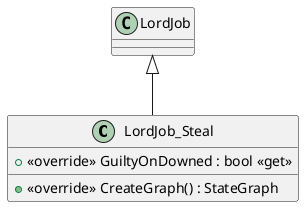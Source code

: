 @startuml
class LordJob_Steal {
    + <<override>> GuiltyOnDowned : bool <<get>>
    + <<override>> CreateGraph() : StateGraph
}
LordJob <|-- LordJob_Steal
@enduml
